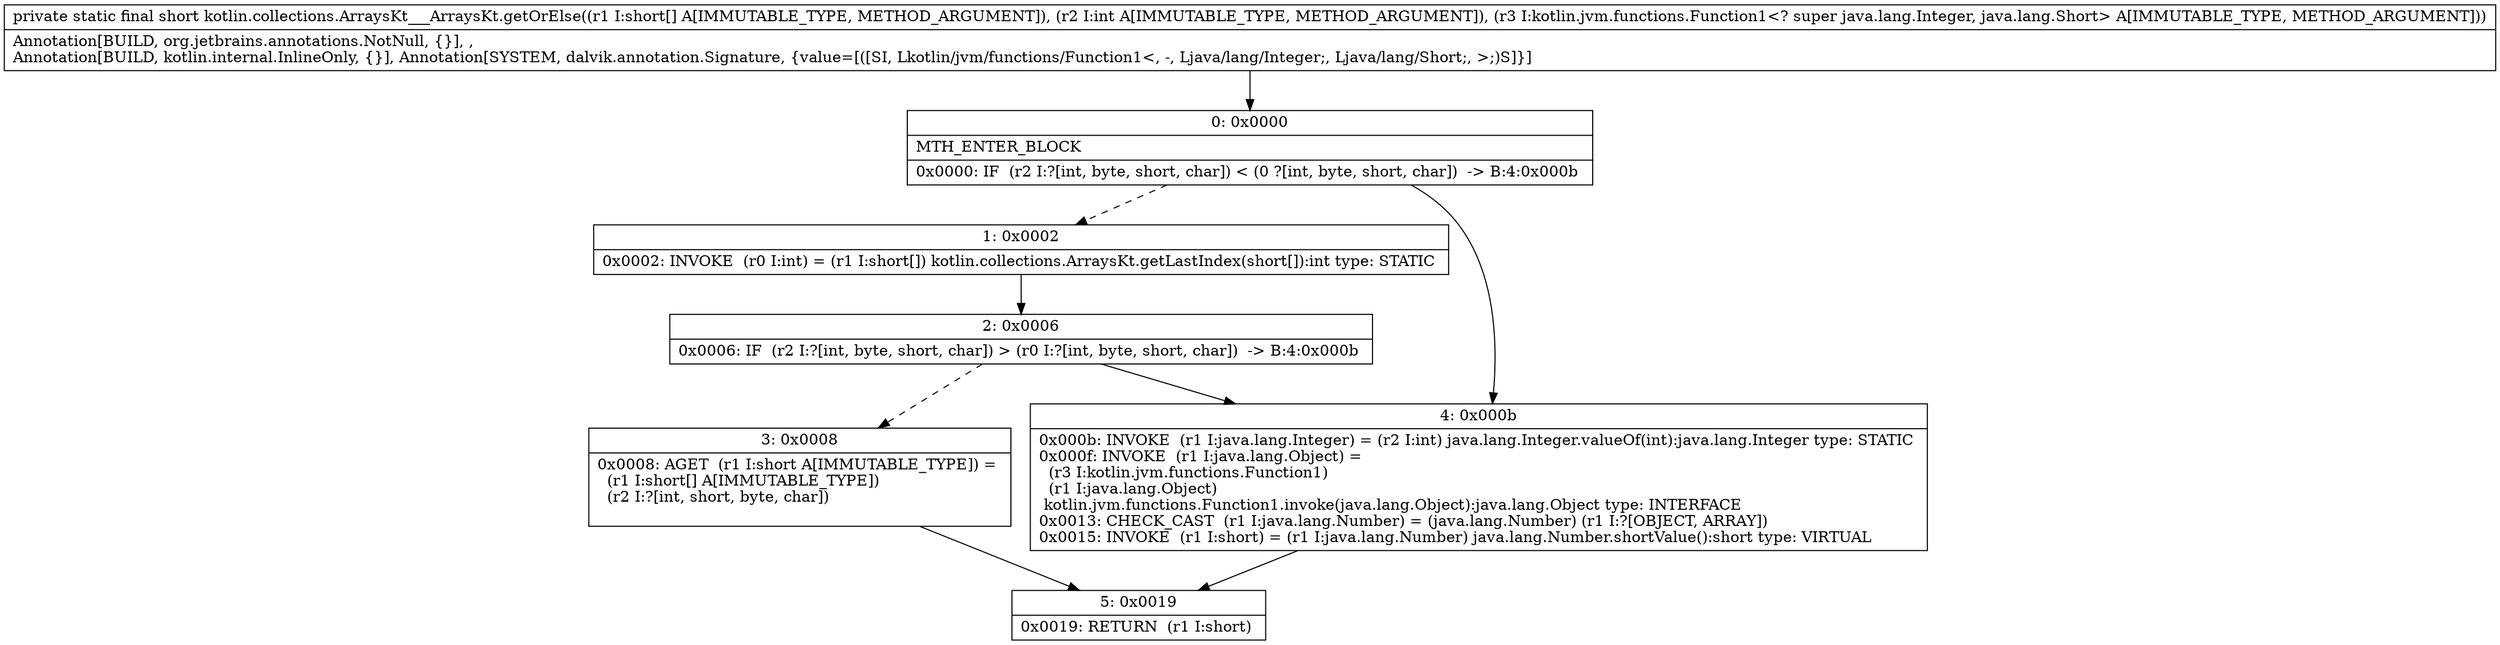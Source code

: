digraph "CFG forkotlin.collections.ArraysKt___ArraysKt.getOrElse([SILkotlin\/jvm\/functions\/Function1;)S" {
Node_0 [shape=record,label="{0\:\ 0x0000|MTH_ENTER_BLOCK\l|0x0000: IF  (r2 I:?[int, byte, short, char]) \< (0 ?[int, byte, short, char])  \-\> B:4:0x000b \l}"];
Node_1 [shape=record,label="{1\:\ 0x0002|0x0002: INVOKE  (r0 I:int) = (r1 I:short[]) kotlin.collections.ArraysKt.getLastIndex(short[]):int type: STATIC \l}"];
Node_2 [shape=record,label="{2\:\ 0x0006|0x0006: IF  (r2 I:?[int, byte, short, char]) \> (r0 I:?[int, byte, short, char])  \-\> B:4:0x000b \l}"];
Node_3 [shape=record,label="{3\:\ 0x0008|0x0008: AGET  (r1 I:short A[IMMUTABLE_TYPE]) = \l  (r1 I:short[] A[IMMUTABLE_TYPE])\l  (r2 I:?[int, short, byte, char])\l \l}"];
Node_4 [shape=record,label="{4\:\ 0x000b|0x000b: INVOKE  (r1 I:java.lang.Integer) = (r2 I:int) java.lang.Integer.valueOf(int):java.lang.Integer type: STATIC \l0x000f: INVOKE  (r1 I:java.lang.Object) = \l  (r3 I:kotlin.jvm.functions.Function1)\l  (r1 I:java.lang.Object)\l kotlin.jvm.functions.Function1.invoke(java.lang.Object):java.lang.Object type: INTERFACE \l0x0013: CHECK_CAST  (r1 I:java.lang.Number) = (java.lang.Number) (r1 I:?[OBJECT, ARRAY]) \l0x0015: INVOKE  (r1 I:short) = (r1 I:java.lang.Number) java.lang.Number.shortValue():short type: VIRTUAL \l}"];
Node_5 [shape=record,label="{5\:\ 0x0019|0x0019: RETURN  (r1 I:short) \l}"];
MethodNode[shape=record,label="{private static final short kotlin.collections.ArraysKt___ArraysKt.getOrElse((r1 I:short[] A[IMMUTABLE_TYPE, METHOD_ARGUMENT]), (r2 I:int A[IMMUTABLE_TYPE, METHOD_ARGUMENT]), (r3 I:kotlin.jvm.functions.Function1\<? super java.lang.Integer, java.lang.Short\> A[IMMUTABLE_TYPE, METHOD_ARGUMENT]))  | Annotation[BUILD, org.jetbrains.annotations.NotNull, \{\}], , \lAnnotation[BUILD, kotlin.internal.InlineOnly, \{\}], Annotation[SYSTEM, dalvik.annotation.Signature, \{value=[([SI, Lkotlin\/jvm\/functions\/Function1\<, \-, Ljava\/lang\/Integer;, Ljava\/lang\/Short;, \>;)S]\}]\l}"];
MethodNode -> Node_0;
Node_0 -> Node_1[style=dashed];
Node_0 -> Node_4;
Node_1 -> Node_2;
Node_2 -> Node_3[style=dashed];
Node_2 -> Node_4;
Node_3 -> Node_5;
Node_4 -> Node_5;
}

